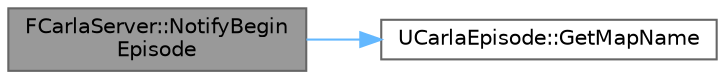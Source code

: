 digraph "FCarlaServer::NotifyBeginEpisode"
{
 // INTERACTIVE_SVG=YES
 // LATEX_PDF_SIZE
  bgcolor="transparent";
  edge [fontname=Helvetica,fontsize=10,labelfontname=Helvetica,labelfontsize=10];
  node [fontname=Helvetica,fontsize=10,shape=box,height=0.2,width=0.4];
  rankdir="LR";
  Node1 [id="Node000001",label="FCarlaServer::NotifyBegin\lEpisode",height=0.2,width=0.4,color="gray40", fillcolor="grey60", style="filled", fontcolor="black",tooltip=" "];
  Node1 -> Node2 [id="edge1_Node000001_Node000002",color="steelblue1",style="solid",tooltip=" "];
  Node2 [id="Node000002",label="UCarlaEpisode::GetMapName",height=0.2,width=0.4,color="grey40", fillcolor="white", style="filled",URL="$dc/d84/classUCarlaEpisode.html#a5b3237fa1ce33fe477c6f8fb4540de84",tooltip="Return the name of the map loaded in this episode."];
}
